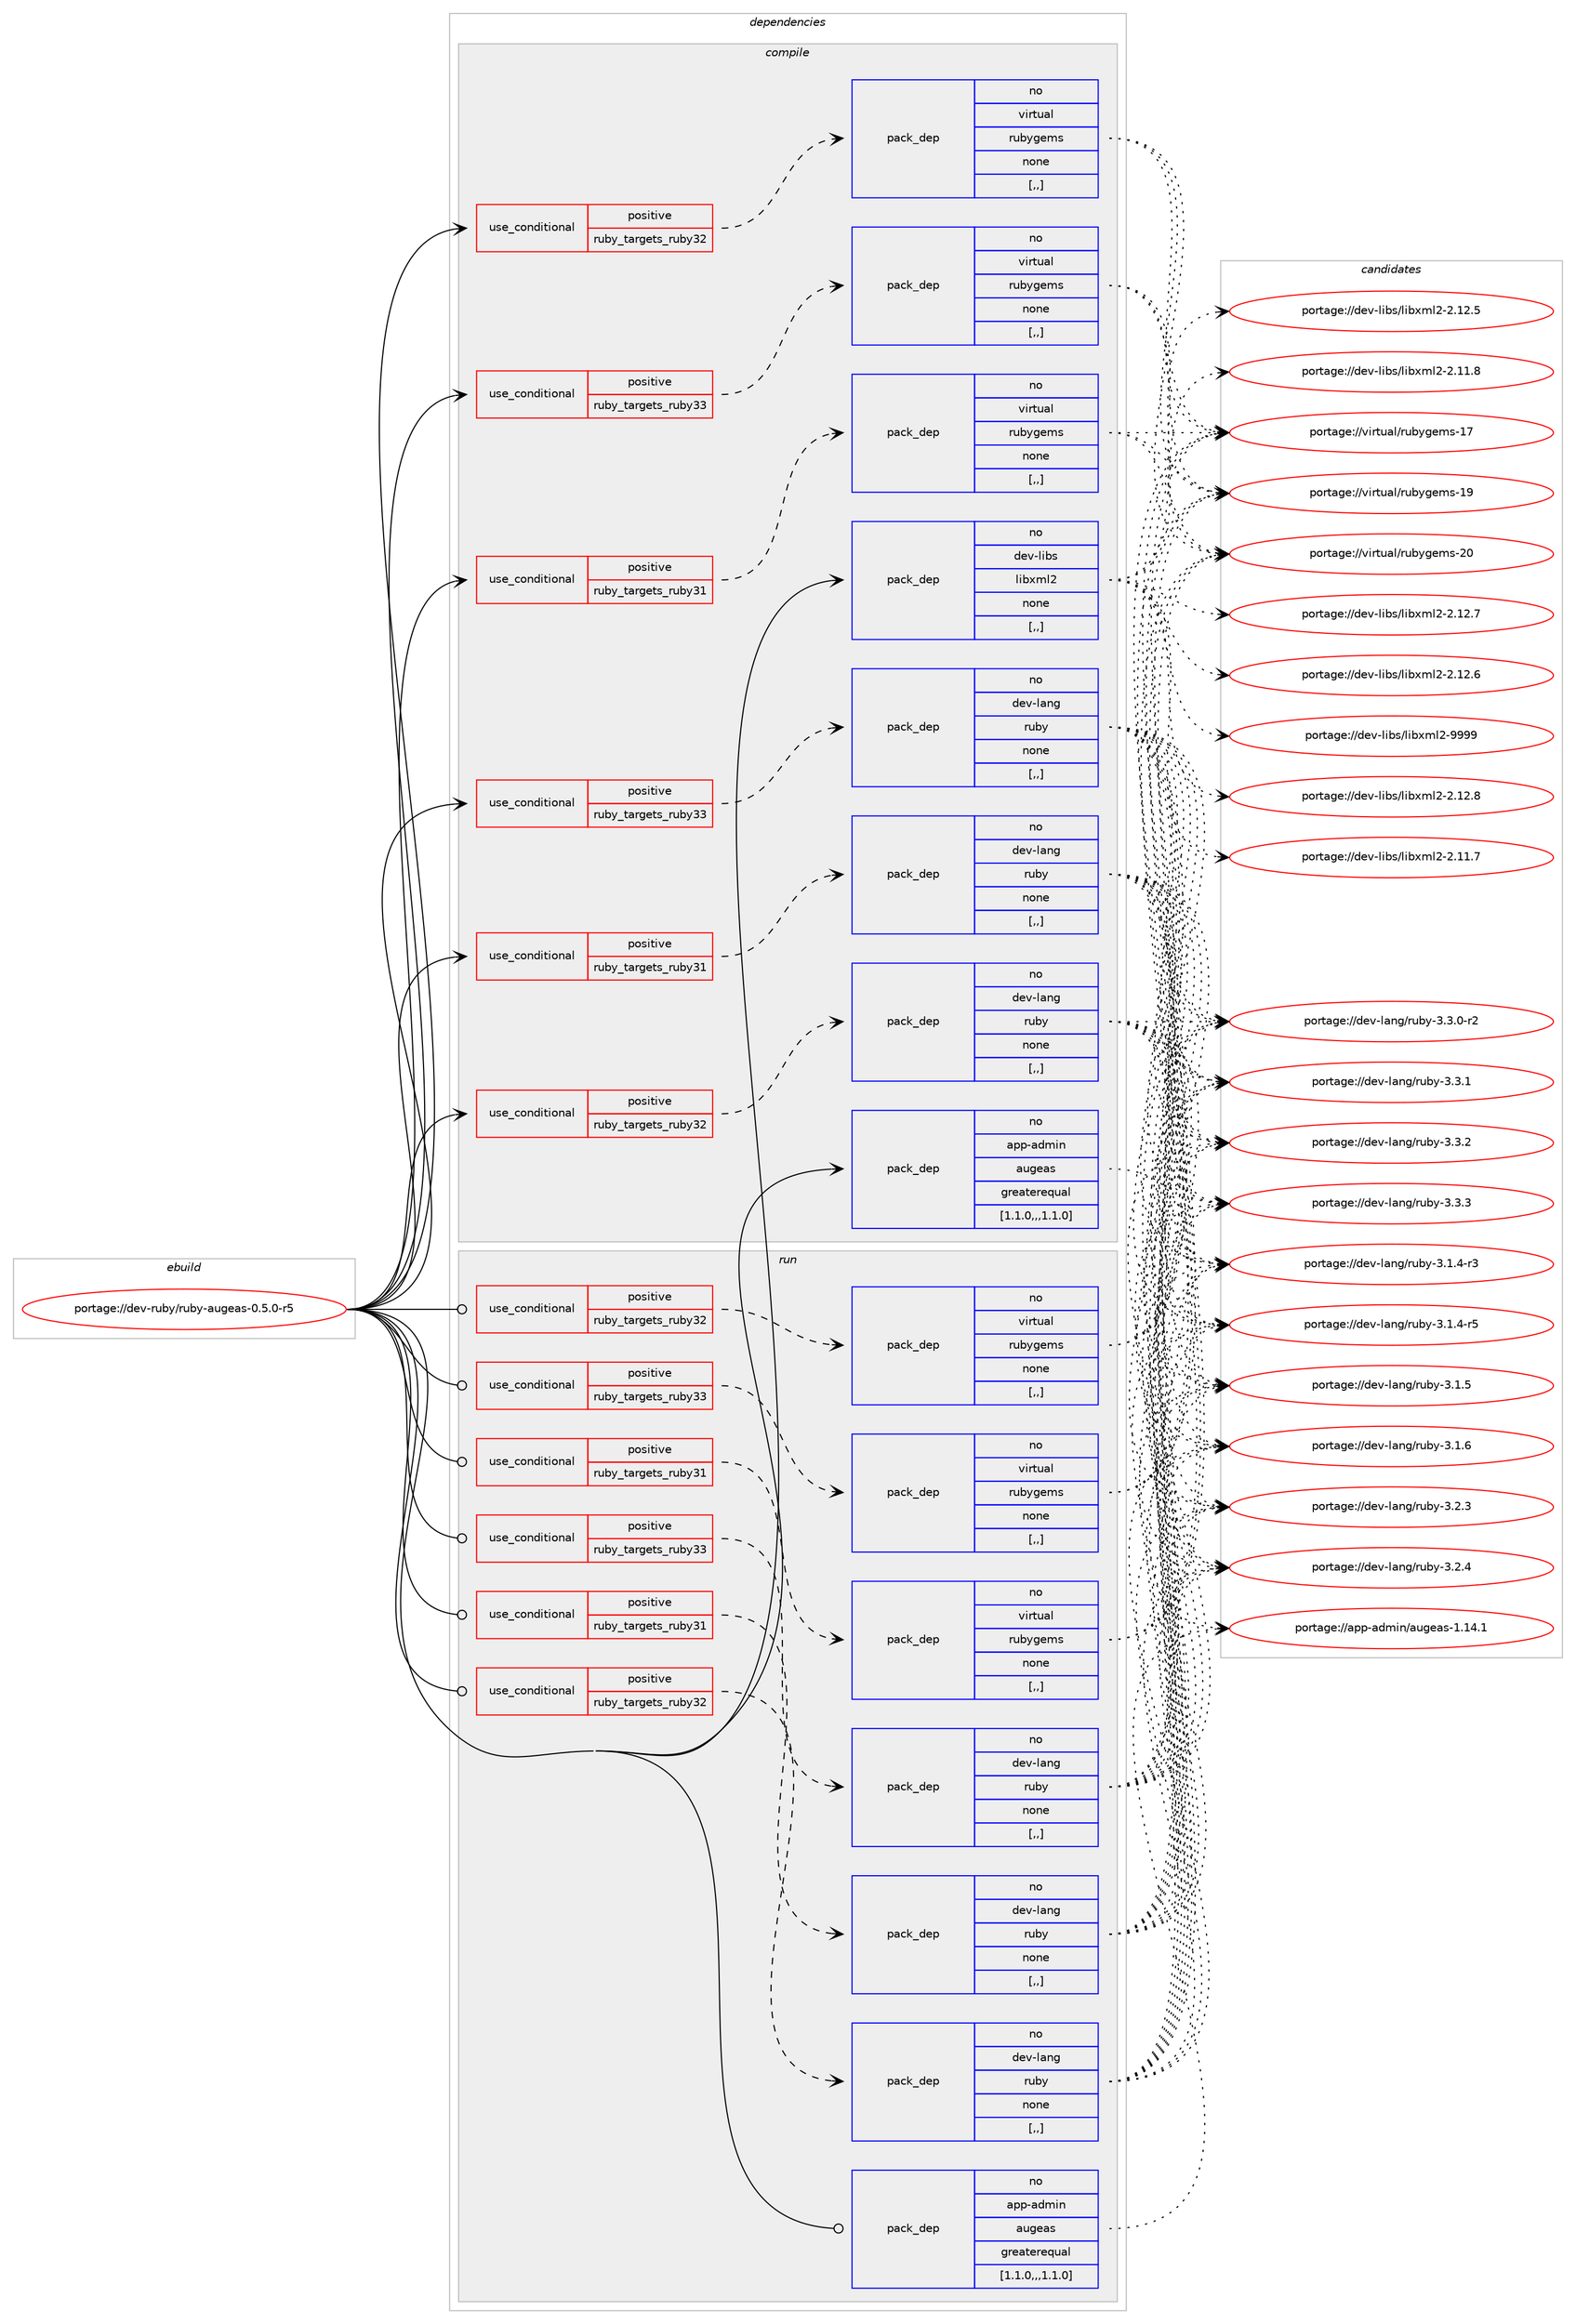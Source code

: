 digraph prolog {

# *************
# Graph options
# *************

newrank=true;
concentrate=true;
compound=true;
graph [rankdir=LR,fontname=Helvetica,fontsize=10,ranksep=1.5];#, ranksep=2.5, nodesep=0.2];
edge  [arrowhead=vee];
node  [fontname=Helvetica,fontsize=10];

# **********
# The ebuild
# **********

subgraph cluster_leftcol {
color=gray;
rank=same;
label=<<i>ebuild</i>>;
id [label="portage://dev-ruby/ruby-augeas-0.5.0-r5", color=red, width=4, href="../dev-ruby/ruby-augeas-0.5.0-r5.svg"];
}

# ****************
# The dependencies
# ****************

subgraph cluster_midcol {
color=gray;
label=<<i>dependencies</i>>;
subgraph cluster_compile {
fillcolor="#eeeeee";
style=filled;
label=<<i>compile</i>>;
subgraph cond53916 {
dependency196229 [label=<<TABLE BORDER="0" CELLBORDER="1" CELLSPACING="0" CELLPADDING="4"><TR><TD ROWSPAN="3" CELLPADDING="10">use_conditional</TD></TR><TR><TD>positive</TD></TR><TR><TD>ruby_targets_ruby31</TD></TR></TABLE>>, shape=none, color=red];
subgraph pack140946 {
dependency196230 [label=<<TABLE BORDER="0" CELLBORDER="1" CELLSPACING="0" CELLPADDING="4" WIDTH="220"><TR><TD ROWSPAN="6" CELLPADDING="30">pack_dep</TD></TR><TR><TD WIDTH="110">no</TD></TR><TR><TD>dev-lang</TD></TR><TR><TD>ruby</TD></TR><TR><TD>none</TD></TR><TR><TD>[,,]</TD></TR></TABLE>>, shape=none, color=blue];
}
dependency196229:e -> dependency196230:w [weight=20,style="dashed",arrowhead="vee"];
}
id:e -> dependency196229:w [weight=20,style="solid",arrowhead="vee"];
subgraph cond53917 {
dependency196231 [label=<<TABLE BORDER="0" CELLBORDER="1" CELLSPACING="0" CELLPADDING="4"><TR><TD ROWSPAN="3" CELLPADDING="10">use_conditional</TD></TR><TR><TD>positive</TD></TR><TR><TD>ruby_targets_ruby31</TD></TR></TABLE>>, shape=none, color=red];
subgraph pack140947 {
dependency196232 [label=<<TABLE BORDER="0" CELLBORDER="1" CELLSPACING="0" CELLPADDING="4" WIDTH="220"><TR><TD ROWSPAN="6" CELLPADDING="30">pack_dep</TD></TR><TR><TD WIDTH="110">no</TD></TR><TR><TD>virtual</TD></TR><TR><TD>rubygems</TD></TR><TR><TD>none</TD></TR><TR><TD>[,,]</TD></TR></TABLE>>, shape=none, color=blue];
}
dependency196231:e -> dependency196232:w [weight=20,style="dashed",arrowhead="vee"];
}
id:e -> dependency196231:w [weight=20,style="solid",arrowhead="vee"];
subgraph cond53918 {
dependency196233 [label=<<TABLE BORDER="0" CELLBORDER="1" CELLSPACING="0" CELLPADDING="4"><TR><TD ROWSPAN="3" CELLPADDING="10">use_conditional</TD></TR><TR><TD>positive</TD></TR><TR><TD>ruby_targets_ruby32</TD></TR></TABLE>>, shape=none, color=red];
subgraph pack140948 {
dependency196234 [label=<<TABLE BORDER="0" CELLBORDER="1" CELLSPACING="0" CELLPADDING="4" WIDTH="220"><TR><TD ROWSPAN="6" CELLPADDING="30">pack_dep</TD></TR><TR><TD WIDTH="110">no</TD></TR><TR><TD>dev-lang</TD></TR><TR><TD>ruby</TD></TR><TR><TD>none</TD></TR><TR><TD>[,,]</TD></TR></TABLE>>, shape=none, color=blue];
}
dependency196233:e -> dependency196234:w [weight=20,style="dashed",arrowhead="vee"];
}
id:e -> dependency196233:w [weight=20,style="solid",arrowhead="vee"];
subgraph cond53919 {
dependency196235 [label=<<TABLE BORDER="0" CELLBORDER="1" CELLSPACING="0" CELLPADDING="4"><TR><TD ROWSPAN="3" CELLPADDING="10">use_conditional</TD></TR><TR><TD>positive</TD></TR><TR><TD>ruby_targets_ruby32</TD></TR></TABLE>>, shape=none, color=red];
subgraph pack140949 {
dependency196236 [label=<<TABLE BORDER="0" CELLBORDER="1" CELLSPACING="0" CELLPADDING="4" WIDTH="220"><TR><TD ROWSPAN="6" CELLPADDING="30">pack_dep</TD></TR><TR><TD WIDTH="110">no</TD></TR><TR><TD>virtual</TD></TR><TR><TD>rubygems</TD></TR><TR><TD>none</TD></TR><TR><TD>[,,]</TD></TR></TABLE>>, shape=none, color=blue];
}
dependency196235:e -> dependency196236:w [weight=20,style="dashed",arrowhead="vee"];
}
id:e -> dependency196235:w [weight=20,style="solid",arrowhead="vee"];
subgraph cond53920 {
dependency196237 [label=<<TABLE BORDER="0" CELLBORDER="1" CELLSPACING="0" CELLPADDING="4"><TR><TD ROWSPAN="3" CELLPADDING="10">use_conditional</TD></TR><TR><TD>positive</TD></TR><TR><TD>ruby_targets_ruby33</TD></TR></TABLE>>, shape=none, color=red];
subgraph pack140950 {
dependency196238 [label=<<TABLE BORDER="0" CELLBORDER="1" CELLSPACING="0" CELLPADDING="4" WIDTH="220"><TR><TD ROWSPAN="6" CELLPADDING="30">pack_dep</TD></TR><TR><TD WIDTH="110">no</TD></TR><TR><TD>dev-lang</TD></TR><TR><TD>ruby</TD></TR><TR><TD>none</TD></TR><TR><TD>[,,]</TD></TR></TABLE>>, shape=none, color=blue];
}
dependency196237:e -> dependency196238:w [weight=20,style="dashed",arrowhead="vee"];
}
id:e -> dependency196237:w [weight=20,style="solid",arrowhead="vee"];
subgraph cond53921 {
dependency196239 [label=<<TABLE BORDER="0" CELLBORDER="1" CELLSPACING="0" CELLPADDING="4"><TR><TD ROWSPAN="3" CELLPADDING="10">use_conditional</TD></TR><TR><TD>positive</TD></TR><TR><TD>ruby_targets_ruby33</TD></TR></TABLE>>, shape=none, color=red];
subgraph pack140951 {
dependency196240 [label=<<TABLE BORDER="0" CELLBORDER="1" CELLSPACING="0" CELLPADDING="4" WIDTH="220"><TR><TD ROWSPAN="6" CELLPADDING="30">pack_dep</TD></TR><TR><TD WIDTH="110">no</TD></TR><TR><TD>virtual</TD></TR><TR><TD>rubygems</TD></TR><TR><TD>none</TD></TR><TR><TD>[,,]</TD></TR></TABLE>>, shape=none, color=blue];
}
dependency196239:e -> dependency196240:w [weight=20,style="dashed",arrowhead="vee"];
}
id:e -> dependency196239:w [weight=20,style="solid",arrowhead="vee"];
subgraph pack140952 {
dependency196241 [label=<<TABLE BORDER="0" CELLBORDER="1" CELLSPACING="0" CELLPADDING="4" WIDTH="220"><TR><TD ROWSPAN="6" CELLPADDING="30">pack_dep</TD></TR><TR><TD WIDTH="110">no</TD></TR><TR><TD>app-admin</TD></TR><TR><TD>augeas</TD></TR><TR><TD>greaterequal</TD></TR><TR><TD>[1.1.0,,,1.1.0]</TD></TR></TABLE>>, shape=none, color=blue];
}
id:e -> dependency196241:w [weight=20,style="solid",arrowhead="vee"];
subgraph pack140953 {
dependency196242 [label=<<TABLE BORDER="0" CELLBORDER="1" CELLSPACING="0" CELLPADDING="4" WIDTH="220"><TR><TD ROWSPAN="6" CELLPADDING="30">pack_dep</TD></TR><TR><TD WIDTH="110">no</TD></TR><TR><TD>dev-libs</TD></TR><TR><TD>libxml2</TD></TR><TR><TD>none</TD></TR><TR><TD>[,,]</TD></TR></TABLE>>, shape=none, color=blue];
}
id:e -> dependency196242:w [weight=20,style="solid",arrowhead="vee"];
}
subgraph cluster_compileandrun {
fillcolor="#eeeeee";
style=filled;
label=<<i>compile and run</i>>;
}
subgraph cluster_run {
fillcolor="#eeeeee";
style=filled;
label=<<i>run</i>>;
subgraph cond53922 {
dependency196243 [label=<<TABLE BORDER="0" CELLBORDER="1" CELLSPACING="0" CELLPADDING="4"><TR><TD ROWSPAN="3" CELLPADDING="10">use_conditional</TD></TR><TR><TD>positive</TD></TR><TR><TD>ruby_targets_ruby31</TD></TR></TABLE>>, shape=none, color=red];
subgraph pack140954 {
dependency196244 [label=<<TABLE BORDER="0" CELLBORDER="1" CELLSPACING="0" CELLPADDING="4" WIDTH="220"><TR><TD ROWSPAN="6" CELLPADDING="30">pack_dep</TD></TR><TR><TD WIDTH="110">no</TD></TR><TR><TD>dev-lang</TD></TR><TR><TD>ruby</TD></TR><TR><TD>none</TD></TR><TR><TD>[,,]</TD></TR></TABLE>>, shape=none, color=blue];
}
dependency196243:e -> dependency196244:w [weight=20,style="dashed",arrowhead="vee"];
}
id:e -> dependency196243:w [weight=20,style="solid",arrowhead="odot"];
subgraph cond53923 {
dependency196245 [label=<<TABLE BORDER="0" CELLBORDER="1" CELLSPACING="0" CELLPADDING="4"><TR><TD ROWSPAN="3" CELLPADDING="10">use_conditional</TD></TR><TR><TD>positive</TD></TR><TR><TD>ruby_targets_ruby31</TD></TR></TABLE>>, shape=none, color=red];
subgraph pack140955 {
dependency196246 [label=<<TABLE BORDER="0" CELLBORDER="1" CELLSPACING="0" CELLPADDING="4" WIDTH="220"><TR><TD ROWSPAN="6" CELLPADDING="30">pack_dep</TD></TR><TR><TD WIDTH="110">no</TD></TR><TR><TD>virtual</TD></TR><TR><TD>rubygems</TD></TR><TR><TD>none</TD></TR><TR><TD>[,,]</TD></TR></TABLE>>, shape=none, color=blue];
}
dependency196245:e -> dependency196246:w [weight=20,style="dashed",arrowhead="vee"];
}
id:e -> dependency196245:w [weight=20,style="solid",arrowhead="odot"];
subgraph cond53924 {
dependency196247 [label=<<TABLE BORDER="0" CELLBORDER="1" CELLSPACING="0" CELLPADDING="4"><TR><TD ROWSPAN="3" CELLPADDING="10">use_conditional</TD></TR><TR><TD>positive</TD></TR><TR><TD>ruby_targets_ruby32</TD></TR></TABLE>>, shape=none, color=red];
subgraph pack140956 {
dependency196248 [label=<<TABLE BORDER="0" CELLBORDER="1" CELLSPACING="0" CELLPADDING="4" WIDTH="220"><TR><TD ROWSPAN="6" CELLPADDING="30">pack_dep</TD></TR><TR><TD WIDTH="110">no</TD></TR><TR><TD>dev-lang</TD></TR><TR><TD>ruby</TD></TR><TR><TD>none</TD></TR><TR><TD>[,,]</TD></TR></TABLE>>, shape=none, color=blue];
}
dependency196247:e -> dependency196248:w [weight=20,style="dashed",arrowhead="vee"];
}
id:e -> dependency196247:w [weight=20,style="solid",arrowhead="odot"];
subgraph cond53925 {
dependency196249 [label=<<TABLE BORDER="0" CELLBORDER="1" CELLSPACING="0" CELLPADDING="4"><TR><TD ROWSPAN="3" CELLPADDING="10">use_conditional</TD></TR><TR><TD>positive</TD></TR><TR><TD>ruby_targets_ruby32</TD></TR></TABLE>>, shape=none, color=red];
subgraph pack140957 {
dependency196250 [label=<<TABLE BORDER="0" CELLBORDER="1" CELLSPACING="0" CELLPADDING="4" WIDTH="220"><TR><TD ROWSPAN="6" CELLPADDING="30">pack_dep</TD></TR><TR><TD WIDTH="110">no</TD></TR><TR><TD>virtual</TD></TR><TR><TD>rubygems</TD></TR><TR><TD>none</TD></TR><TR><TD>[,,]</TD></TR></TABLE>>, shape=none, color=blue];
}
dependency196249:e -> dependency196250:w [weight=20,style="dashed",arrowhead="vee"];
}
id:e -> dependency196249:w [weight=20,style="solid",arrowhead="odot"];
subgraph cond53926 {
dependency196251 [label=<<TABLE BORDER="0" CELLBORDER="1" CELLSPACING="0" CELLPADDING="4"><TR><TD ROWSPAN="3" CELLPADDING="10">use_conditional</TD></TR><TR><TD>positive</TD></TR><TR><TD>ruby_targets_ruby33</TD></TR></TABLE>>, shape=none, color=red];
subgraph pack140958 {
dependency196252 [label=<<TABLE BORDER="0" CELLBORDER="1" CELLSPACING="0" CELLPADDING="4" WIDTH="220"><TR><TD ROWSPAN="6" CELLPADDING="30">pack_dep</TD></TR><TR><TD WIDTH="110">no</TD></TR><TR><TD>dev-lang</TD></TR><TR><TD>ruby</TD></TR><TR><TD>none</TD></TR><TR><TD>[,,]</TD></TR></TABLE>>, shape=none, color=blue];
}
dependency196251:e -> dependency196252:w [weight=20,style="dashed",arrowhead="vee"];
}
id:e -> dependency196251:w [weight=20,style="solid",arrowhead="odot"];
subgraph cond53927 {
dependency196253 [label=<<TABLE BORDER="0" CELLBORDER="1" CELLSPACING="0" CELLPADDING="4"><TR><TD ROWSPAN="3" CELLPADDING="10">use_conditional</TD></TR><TR><TD>positive</TD></TR><TR><TD>ruby_targets_ruby33</TD></TR></TABLE>>, shape=none, color=red];
subgraph pack140959 {
dependency196254 [label=<<TABLE BORDER="0" CELLBORDER="1" CELLSPACING="0" CELLPADDING="4" WIDTH="220"><TR><TD ROWSPAN="6" CELLPADDING="30">pack_dep</TD></TR><TR><TD WIDTH="110">no</TD></TR><TR><TD>virtual</TD></TR><TR><TD>rubygems</TD></TR><TR><TD>none</TD></TR><TR><TD>[,,]</TD></TR></TABLE>>, shape=none, color=blue];
}
dependency196253:e -> dependency196254:w [weight=20,style="dashed",arrowhead="vee"];
}
id:e -> dependency196253:w [weight=20,style="solid",arrowhead="odot"];
subgraph pack140960 {
dependency196255 [label=<<TABLE BORDER="0" CELLBORDER="1" CELLSPACING="0" CELLPADDING="4" WIDTH="220"><TR><TD ROWSPAN="6" CELLPADDING="30">pack_dep</TD></TR><TR><TD WIDTH="110">no</TD></TR><TR><TD>app-admin</TD></TR><TR><TD>augeas</TD></TR><TR><TD>greaterequal</TD></TR><TR><TD>[1.1.0,,,1.1.0]</TD></TR></TABLE>>, shape=none, color=blue];
}
id:e -> dependency196255:w [weight=20,style="solid",arrowhead="odot"];
}
}

# **************
# The candidates
# **************

subgraph cluster_choices {
rank=same;
color=gray;
label=<<i>candidates</i>>;

subgraph choice140946 {
color=black;
nodesep=1;
choice100101118451089711010347114117981214551464946524511451 [label="portage://dev-lang/ruby-3.1.4-r3", color=red, width=4,href="../dev-lang/ruby-3.1.4-r3.svg"];
choice100101118451089711010347114117981214551464946524511453 [label="portage://dev-lang/ruby-3.1.4-r5", color=red, width=4,href="../dev-lang/ruby-3.1.4-r5.svg"];
choice10010111845108971101034711411798121455146494653 [label="portage://dev-lang/ruby-3.1.5", color=red, width=4,href="../dev-lang/ruby-3.1.5.svg"];
choice10010111845108971101034711411798121455146494654 [label="portage://dev-lang/ruby-3.1.6", color=red, width=4,href="../dev-lang/ruby-3.1.6.svg"];
choice10010111845108971101034711411798121455146504651 [label="portage://dev-lang/ruby-3.2.3", color=red, width=4,href="../dev-lang/ruby-3.2.3.svg"];
choice10010111845108971101034711411798121455146504652 [label="portage://dev-lang/ruby-3.2.4", color=red, width=4,href="../dev-lang/ruby-3.2.4.svg"];
choice100101118451089711010347114117981214551465146484511450 [label="portage://dev-lang/ruby-3.3.0-r2", color=red, width=4,href="../dev-lang/ruby-3.3.0-r2.svg"];
choice10010111845108971101034711411798121455146514649 [label="portage://dev-lang/ruby-3.3.1", color=red, width=4,href="../dev-lang/ruby-3.3.1.svg"];
choice10010111845108971101034711411798121455146514650 [label="portage://dev-lang/ruby-3.3.2", color=red, width=4,href="../dev-lang/ruby-3.3.2.svg"];
choice10010111845108971101034711411798121455146514651 [label="portage://dev-lang/ruby-3.3.3", color=red, width=4,href="../dev-lang/ruby-3.3.3.svg"];
dependency196230:e -> choice100101118451089711010347114117981214551464946524511451:w [style=dotted,weight="100"];
dependency196230:e -> choice100101118451089711010347114117981214551464946524511453:w [style=dotted,weight="100"];
dependency196230:e -> choice10010111845108971101034711411798121455146494653:w [style=dotted,weight="100"];
dependency196230:e -> choice10010111845108971101034711411798121455146494654:w [style=dotted,weight="100"];
dependency196230:e -> choice10010111845108971101034711411798121455146504651:w [style=dotted,weight="100"];
dependency196230:e -> choice10010111845108971101034711411798121455146504652:w [style=dotted,weight="100"];
dependency196230:e -> choice100101118451089711010347114117981214551465146484511450:w [style=dotted,weight="100"];
dependency196230:e -> choice10010111845108971101034711411798121455146514649:w [style=dotted,weight="100"];
dependency196230:e -> choice10010111845108971101034711411798121455146514650:w [style=dotted,weight="100"];
dependency196230:e -> choice10010111845108971101034711411798121455146514651:w [style=dotted,weight="100"];
}
subgraph choice140947 {
color=black;
nodesep=1;
choice118105114116117971084711411798121103101109115454955 [label="portage://virtual/rubygems-17", color=red, width=4,href="../virtual/rubygems-17.svg"];
choice118105114116117971084711411798121103101109115454957 [label="portage://virtual/rubygems-19", color=red, width=4,href="../virtual/rubygems-19.svg"];
choice118105114116117971084711411798121103101109115455048 [label="portage://virtual/rubygems-20", color=red, width=4,href="../virtual/rubygems-20.svg"];
dependency196232:e -> choice118105114116117971084711411798121103101109115454955:w [style=dotted,weight="100"];
dependency196232:e -> choice118105114116117971084711411798121103101109115454957:w [style=dotted,weight="100"];
dependency196232:e -> choice118105114116117971084711411798121103101109115455048:w [style=dotted,weight="100"];
}
subgraph choice140948 {
color=black;
nodesep=1;
choice100101118451089711010347114117981214551464946524511451 [label="portage://dev-lang/ruby-3.1.4-r3", color=red, width=4,href="../dev-lang/ruby-3.1.4-r3.svg"];
choice100101118451089711010347114117981214551464946524511453 [label="portage://dev-lang/ruby-3.1.4-r5", color=red, width=4,href="../dev-lang/ruby-3.1.4-r5.svg"];
choice10010111845108971101034711411798121455146494653 [label="portage://dev-lang/ruby-3.1.5", color=red, width=4,href="../dev-lang/ruby-3.1.5.svg"];
choice10010111845108971101034711411798121455146494654 [label="portage://dev-lang/ruby-3.1.6", color=red, width=4,href="../dev-lang/ruby-3.1.6.svg"];
choice10010111845108971101034711411798121455146504651 [label="portage://dev-lang/ruby-3.2.3", color=red, width=4,href="../dev-lang/ruby-3.2.3.svg"];
choice10010111845108971101034711411798121455146504652 [label="portage://dev-lang/ruby-3.2.4", color=red, width=4,href="../dev-lang/ruby-3.2.4.svg"];
choice100101118451089711010347114117981214551465146484511450 [label="portage://dev-lang/ruby-3.3.0-r2", color=red, width=4,href="../dev-lang/ruby-3.3.0-r2.svg"];
choice10010111845108971101034711411798121455146514649 [label="portage://dev-lang/ruby-3.3.1", color=red, width=4,href="../dev-lang/ruby-3.3.1.svg"];
choice10010111845108971101034711411798121455146514650 [label="portage://dev-lang/ruby-3.3.2", color=red, width=4,href="../dev-lang/ruby-3.3.2.svg"];
choice10010111845108971101034711411798121455146514651 [label="portage://dev-lang/ruby-3.3.3", color=red, width=4,href="../dev-lang/ruby-3.3.3.svg"];
dependency196234:e -> choice100101118451089711010347114117981214551464946524511451:w [style=dotted,weight="100"];
dependency196234:e -> choice100101118451089711010347114117981214551464946524511453:w [style=dotted,weight="100"];
dependency196234:e -> choice10010111845108971101034711411798121455146494653:w [style=dotted,weight="100"];
dependency196234:e -> choice10010111845108971101034711411798121455146494654:w [style=dotted,weight="100"];
dependency196234:e -> choice10010111845108971101034711411798121455146504651:w [style=dotted,weight="100"];
dependency196234:e -> choice10010111845108971101034711411798121455146504652:w [style=dotted,weight="100"];
dependency196234:e -> choice100101118451089711010347114117981214551465146484511450:w [style=dotted,weight="100"];
dependency196234:e -> choice10010111845108971101034711411798121455146514649:w [style=dotted,weight="100"];
dependency196234:e -> choice10010111845108971101034711411798121455146514650:w [style=dotted,weight="100"];
dependency196234:e -> choice10010111845108971101034711411798121455146514651:w [style=dotted,weight="100"];
}
subgraph choice140949 {
color=black;
nodesep=1;
choice118105114116117971084711411798121103101109115454955 [label="portage://virtual/rubygems-17", color=red, width=4,href="../virtual/rubygems-17.svg"];
choice118105114116117971084711411798121103101109115454957 [label="portage://virtual/rubygems-19", color=red, width=4,href="../virtual/rubygems-19.svg"];
choice118105114116117971084711411798121103101109115455048 [label="portage://virtual/rubygems-20", color=red, width=4,href="../virtual/rubygems-20.svg"];
dependency196236:e -> choice118105114116117971084711411798121103101109115454955:w [style=dotted,weight="100"];
dependency196236:e -> choice118105114116117971084711411798121103101109115454957:w [style=dotted,weight="100"];
dependency196236:e -> choice118105114116117971084711411798121103101109115455048:w [style=dotted,weight="100"];
}
subgraph choice140950 {
color=black;
nodesep=1;
choice100101118451089711010347114117981214551464946524511451 [label="portage://dev-lang/ruby-3.1.4-r3", color=red, width=4,href="../dev-lang/ruby-3.1.4-r3.svg"];
choice100101118451089711010347114117981214551464946524511453 [label="portage://dev-lang/ruby-3.1.4-r5", color=red, width=4,href="../dev-lang/ruby-3.1.4-r5.svg"];
choice10010111845108971101034711411798121455146494653 [label="portage://dev-lang/ruby-3.1.5", color=red, width=4,href="../dev-lang/ruby-3.1.5.svg"];
choice10010111845108971101034711411798121455146494654 [label="portage://dev-lang/ruby-3.1.6", color=red, width=4,href="../dev-lang/ruby-3.1.6.svg"];
choice10010111845108971101034711411798121455146504651 [label="portage://dev-lang/ruby-3.2.3", color=red, width=4,href="../dev-lang/ruby-3.2.3.svg"];
choice10010111845108971101034711411798121455146504652 [label="portage://dev-lang/ruby-3.2.4", color=red, width=4,href="../dev-lang/ruby-3.2.4.svg"];
choice100101118451089711010347114117981214551465146484511450 [label="portage://dev-lang/ruby-3.3.0-r2", color=red, width=4,href="../dev-lang/ruby-3.3.0-r2.svg"];
choice10010111845108971101034711411798121455146514649 [label="portage://dev-lang/ruby-3.3.1", color=red, width=4,href="../dev-lang/ruby-3.3.1.svg"];
choice10010111845108971101034711411798121455146514650 [label="portage://dev-lang/ruby-3.3.2", color=red, width=4,href="../dev-lang/ruby-3.3.2.svg"];
choice10010111845108971101034711411798121455146514651 [label="portage://dev-lang/ruby-3.3.3", color=red, width=4,href="../dev-lang/ruby-3.3.3.svg"];
dependency196238:e -> choice100101118451089711010347114117981214551464946524511451:w [style=dotted,weight="100"];
dependency196238:e -> choice100101118451089711010347114117981214551464946524511453:w [style=dotted,weight="100"];
dependency196238:e -> choice10010111845108971101034711411798121455146494653:w [style=dotted,weight="100"];
dependency196238:e -> choice10010111845108971101034711411798121455146494654:w [style=dotted,weight="100"];
dependency196238:e -> choice10010111845108971101034711411798121455146504651:w [style=dotted,weight="100"];
dependency196238:e -> choice10010111845108971101034711411798121455146504652:w [style=dotted,weight="100"];
dependency196238:e -> choice100101118451089711010347114117981214551465146484511450:w [style=dotted,weight="100"];
dependency196238:e -> choice10010111845108971101034711411798121455146514649:w [style=dotted,weight="100"];
dependency196238:e -> choice10010111845108971101034711411798121455146514650:w [style=dotted,weight="100"];
dependency196238:e -> choice10010111845108971101034711411798121455146514651:w [style=dotted,weight="100"];
}
subgraph choice140951 {
color=black;
nodesep=1;
choice118105114116117971084711411798121103101109115454955 [label="portage://virtual/rubygems-17", color=red, width=4,href="../virtual/rubygems-17.svg"];
choice118105114116117971084711411798121103101109115454957 [label="portage://virtual/rubygems-19", color=red, width=4,href="../virtual/rubygems-19.svg"];
choice118105114116117971084711411798121103101109115455048 [label="portage://virtual/rubygems-20", color=red, width=4,href="../virtual/rubygems-20.svg"];
dependency196240:e -> choice118105114116117971084711411798121103101109115454955:w [style=dotted,weight="100"];
dependency196240:e -> choice118105114116117971084711411798121103101109115454957:w [style=dotted,weight="100"];
dependency196240:e -> choice118105114116117971084711411798121103101109115455048:w [style=dotted,weight="100"];
}
subgraph choice140952 {
color=black;
nodesep=1;
choice97112112459710010910511047971171031019711545494649524649 [label="portage://app-admin/augeas-1.14.1", color=red, width=4,href="../app-admin/augeas-1.14.1.svg"];
dependency196241:e -> choice97112112459710010910511047971171031019711545494649524649:w [style=dotted,weight="100"];
}
subgraph choice140953 {
color=black;
nodesep=1;
choice100101118451081059811547108105981201091085045504649494655 [label="portage://dev-libs/libxml2-2.11.7", color=red, width=4,href="../dev-libs/libxml2-2.11.7.svg"];
choice100101118451081059811547108105981201091085045504649494656 [label="portage://dev-libs/libxml2-2.11.8", color=red, width=4,href="../dev-libs/libxml2-2.11.8.svg"];
choice100101118451081059811547108105981201091085045504649504653 [label="portage://dev-libs/libxml2-2.12.5", color=red, width=4,href="../dev-libs/libxml2-2.12.5.svg"];
choice100101118451081059811547108105981201091085045504649504654 [label="portage://dev-libs/libxml2-2.12.6", color=red, width=4,href="../dev-libs/libxml2-2.12.6.svg"];
choice100101118451081059811547108105981201091085045504649504655 [label="portage://dev-libs/libxml2-2.12.7", color=red, width=4,href="../dev-libs/libxml2-2.12.7.svg"];
choice100101118451081059811547108105981201091085045504649504656 [label="portage://dev-libs/libxml2-2.12.8", color=red, width=4,href="../dev-libs/libxml2-2.12.8.svg"];
choice10010111845108105981154710810598120109108504557575757 [label="portage://dev-libs/libxml2-9999", color=red, width=4,href="../dev-libs/libxml2-9999.svg"];
dependency196242:e -> choice100101118451081059811547108105981201091085045504649494655:w [style=dotted,weight="100"];
dependency196242:e -> choice100101118451081059811547108105981201091085045504649494656:w [style=dotted,weight="100"];
dependency196242:e -> choice100101118451081059811547108105981201091085045504649504653:w [style=dotted,weight="100"];
dependency196242:e -> choice100101118451081059811547108105981201091085045504649504654:w [style=dotted,weight="100"];
dependency196242:e -> choice100101118451081059811547108105981201091085045504649504655:w [style=dotted,weight="100"];
dependency196242:e -> choice100101118451081059811547108105981201091085045504649504656:w [style=dotted,weight="100"];
dependency196242:e -> choice10010111845108105981154710810598120109108504557575757:w [style=dotted,weight="100"];
}
subgraph choice140954 {
color=black;
nodesep=1;
choice100101118451089711010347114117981214551464946524511451 [label="portage://dev-lang/ruby-3.1.4-r3", color=red, width=4,href="../dev-lang/ruby-3.1.4-r3.svg"];
choice100101118451089711010347114117981214551464946524511453 [label="portage://dev-lang/ruby-3.1.4-r5", color=red, width=4,href="../dev-lang/ruby-3.1.4-r5.svg"];
choice10010111845108971101034711411798121455146494653 [label="portage://dev-lang/ruby-3.1.5", color=red, width=4,href="../dev-lang/ruby-3.1.5.svg"];
choice10010111845108971101034711411798121455146494654 [label="portage://dev-lang/ruby-3.1.6", color=red, width=4,href="../dev-lang/ruby-3.1.6.svg"];
choice10010111845108971101034711411798121455146504651 [label="portage://dev-lang/ruby-3.2.3", color=red, width=4,href="../dev-lang/ruby-3.2.3.svg"];
choice10010111845108971101034711411798121455146504652 [label="portage://dev-lang/ruby-3.2.4", color=red, width=4,href="../dev-lang/ruby-3.2.4.svg"];
choice100101118451089711010347114117981214551465146484511450 [label="portage://dev-lang/ruby-3.3.0-r2", color=red, width=4,href="../dev-lang/ruby-3.3.0-r2.svg"];
choice10010111845108971101034711411798121455146514649 [label="portage://dev-lang/ruby-3.3.1", color=red, width=4,href="../dev-lang/ruby-3.3.1.svg"];
choice10010111845108971101034711411798121455146514650 [label="portage://dev-lang/ruby-3.3.2", color=red, width=4,href="../dev-lang/ruby-3.3.2.svg"];
choice10010111845108971101034711411798121455146514651 [label="portage://dev-lang/ruby-3.3.3", color=red, width=4,href="../dev-lang/ruby-3.3.3.svg"];
dependency196244:e -> choice100101118451089711010347114117981214551464946524511451:w [style=dotted,weight="100"];
dependency196244:e -> choice100101118451089711010347114117981214551464946524511453:w [style=dotted,weight="100"];
dependency196244:e -> choice10010111845108971101034711411798121455146494653:w [style=dotted,weight="100"];
dependency196244:e -> choice10010111845108971101034711411798121455146494654:w [style=dotted,weight="100"];
dependency196244:e -> choice10010111845108971101034711411798121455146504651:w [style=dotted,weight="100"];
dependency196244:e -> choice10010111845108971101034711411798121455146504652:w [style=dotted,weight="100"];
dependency196244:e -> choice100101118451089711010347114117981214551465146484511450:w [style=dotted,weight="100"];
dependency196244:e -> choice10010111845108971101034711411798121455146514649:w [style=dotted,weight="100"];
dependency196244:e -> choice10010111845108971101034711411798121455146514650:w [style=dotted,weight="100"];
dependency196244:e -> choice10010111845108971101034711411798121455146514651:w [style=dotted,weight="100"];
}
subgraph choice140955 {
color=black;
nodesep=1;
choice118105114116117971084711411798121103101109115454955 [label="portage://virtual/rubygems-17", color=red, width=4,href="../virtual/rubygems-17.svg"];
choice118105114116117971084711411798121103101109115454957 [label="portage://virtual/rubygems-19", color=red, width=4,href="../virtual/rubygems-19.svg"];
choice118105114116117971084711411798121103101109115455048 [label="portage://virtual/rubygems-20", color=red, width=4,href="../virtual/rubygems-20.svg"];
dependency196246:e -> choice118105114116117971084711411798121103101109115454955:w [style=dotted,weight="100"];
dependency196246:e -> choice118105114116117971084711411798121103101109115454957:w [style=dotted,weight="100"];
dependency196246:e -> choice118105114116117971084711411798121103101109115455048:w [style=dotted,weight="100"];
}
subgraph choice140956 {
color=black;
nodesep=1;
choice100101118451089711010347114117981214551464946524511451 [label="portage://dev-lang/ruby-3.1.4-r3", color=red, width=4,href="../dev-lang/ruby-3.1.4-r3.svg"];
choice100101118451089711010347114117981214551464946524511453 [label="portage://dev-lang/ruby-3.1.4-r5", color=red, width=4,href="../dev-lang/ruby-3.1.4-r5.svg"];
choice10010111845108971101034711411798121455146494653 [label="portage://dev-lang/ruby-3.1.5", color=red, width=4,href="../dev-lang/ruby-3.1.5.svg"];
choice10010111845108971101034711411798121455146494654 [label="portage://dev-lang/ruby-3.1.6", color=red, width=4,href="../dev-lang/ruby-3.1.6.svg"];
choice10010111845108971101034711411798121455146504651 [label="portage://dev-lang/ruby-3.2.3", color=red, width=4,href="../dev-lang/ruby-3.2.3.svg"];
choice10010111845108971101034711411798121455146504652 [label="portage://dev-lang/ruby-3.2.4", color=red, width=4,href="../dev-lang/ruby-3.2.4.svg"];
choice100101118451089711010347114117981214551465146484511450 [label="portage://dev-lang/ruby-3.3.0-r2", color=red, width=4,href="../dev-lang/ruby-3.3.0-r2.svg"];
choice10010111845108971101034711411798121455146514649 [label="portage://dev-lang/ruby-3.3.1", color=red, width=4,href="../dev-lang/ruby-3.3.1.svg"];
choice10010111845108971101034711411798121455146514650 [label="portage://dev-lang/ruby-3.3.2", color=red, width=4,href="../dev-lang/ruby-3.3.2.svg"];
choice10010111845108971101034711411798121455146514651 [label="portage://dev-lang/ruby-3.3.3", color=red, width=4,href="../dev-lang/ruby-3.3.3.svg"];
dependency196248:e -> choice100101118451089711010347114117981214551464946524511451:w [style=dotted,weight="100"];
dependency196248:e -> choice100101118451089711010347114117981214551464946524511453:w [style=dotted,weight="100"];
dependency196248:e -> choice10010111845108971101034711411798121455146494653:w [style=dotted,weight="100"];
dependency196248:e -> choice10010111845108971101034711411798121455146494654:w [style=dotted,weight="100"];
dependency196248:e -> choice10010111845108971101034711411798121455146504651:w [style=dotted,weight="100"];
dependency196248:e -> choice10010111845108971101034711411798121455146504652:w [style=dotted,weight="100"];
dependency196248:e -> choice100101118451089711010347114117981214551465146484511450:w [style=dotted,weight="100"];
dependency196248:e -> choice10010111845108971101034711411798121455146514649:w [style=dotted,weight="100"];
dependency196248:e -> choice10010111845108971101034711411798121455146514650:w [style=dotted,weight="100"];
dependency196248:e -> choice10010111845108971101034711411798121455146514651:w [style=dotted,weight="100"];
}
subgraph choice140957 {
color=black;
nodesep=1;
choice118105114116117971084711411798121103101109115454955 [label="portage://virtual/rubygems-17", color=red, width=4,href="../virtual/rubygems-17.svg"];
choice118105114116117971084711411798121103101109115454957 [label="portage://virtual/rubygems-19", color=red, width=4,href="../virtual/rubygems-19.svg"];
choice118105114116117971084711411798121103101109115455048 [label="portage://virtual/rubygems-20", color=red, width=4,href="../virtual/rubygems-20.svg"];
dependency196250:e -> choice118105114116117971084711411798121103101109115454955:w [style=dotted,weight="100"];
dependency196250:e -> choice118105114116117971084711411798121103101109115454957:w [style=dotted,weight="100"];
dependency196250:e -> choice118105114116117971084711411798121103101109115455048:w [style=dotted,weight="100"];
}
subgraph choice140958 {
color=black;
nodesep=1;
choice100101118451089711010347114117981214551464946524511451 [label="portage://dev-lang/ruby-3.1.4-r3", color=red, width=4,href="../dev-lang/ruby-3.1.4-r3.svg"];
choice100101118451089711010347114117981214551464946524511453 [label="portage://dev-lang/ruby-3.1.4-r5", color=red, width=4,href="../dev-lang/ruby-3.1.4-r5.svg"];
choice10010111845108971101034711411798121455146494653 [label="portage://dev-lang/ruby-3.1.5", color=red, width=4,href="../dev-lang/ruby-3.1.5.svg"];
choice10010111845108971101034711411798121455146494654 [label="portage://dev-lang/ruby-3.1.6", color=red, width=4,href="../dev-lang/ruby-3.1.6.svg"];
choice10010111845108971101034711411798121455146504651 [label="portage://dev-lang/ruby-3.2.3", color=red, width=4,href="../dev-lang/ruby-3.2.3.svg"];
choice10010111845108971101034711411798121455146504652 [label="portage://dev-lang/ruby-3.2.4", color=red, width=4,href="../dev-lang/ruby-3.2.4.svg"];
choice100101118451089711010347114117981214551465146484511450 [label="portage://dev-lang/ruby-3.3.0-r2", color=red, width=4,href="../dev-lang/ruby-3.3.0-r2.svg"];
choice10010111845108971101034711411798121455146514649 [label="portage://dev-lang/ruby-3.3.1", color=red, width=4,href="../dev-lang/ruby-3.3.1.svg"];
choice10010111845108971101034711411798121455146514650 [label="portage://dev-lang/ruby-3.3.2", color=red, width=4,href="../dev-lang/ruby-3.3.2.svg"];
choice10010111845108971101034711411798121455146514651 [label="portage://dev-lang/ruby-3.3.3", color=red, width=4,href="../dev-lang/ruby-3.3.3.svg"];
dependency196252:e -> choice100101118451089711010347114117981214551464946524511451:w [style=dotted,weight="100"];
dependency196252:e -> choice100101118451089711010347114117981214551464946524511453:w [style=dotted,weight="100"];
dependency196252:e -> choice10010111845108971101034711411798121455146494653:w [style=dotted,weight="100"];
dependency196252:e -> choice10010111845108971101034711411798121455146494654:w [style=dotted,weight="100"];
dependency196252:e -> choice10010111845108971101034711411798121455146504651:w [style=dotted,weight="100"];
dependency196252:e -> choice10010111845108971101034711411798121455146504652:w [style=dotted,weight="100"];
dependency196252:e -> choice100101118451089711010347114117981214551465146484511450:w [style=dotted,weight="100"];
dependency196252:e -> choice10010111845108971101034711411798121455146514649:w [style=dotted,weight="100"];
dependency196252:e -> choice10010111845108971101034711411798121455146514650:w [style=dotted,weight="100"];
dependency196252:e -> choice10010111845108971101034711411798121455146514651:w [style=dotted,weight="100"];
}
subgraph choice140959 {
color=black;
nodesep=1;
choice118105114116117971084711411798121103101109115454955 [label="portage://virtual/rubygems-17", color=red, width=4,href="../virtual/rubygems-17.svg"];
choice118105114116117971084711411798121103101109115454957 [label="portage://virtual/rubygems-19", color=red, width=4,href="../virtual/rubygems-19.svg"];
choice118105114116117971084711411798121103101109115455048 [label="portage://virtual/rubygems-20", color=red, width=4,href="../virtual/rubygems-20.svg"];
dependency196254:e -> choice118105114116117971084711411798121103101109115454955:w [style=dotted,weight="100"];
dependency196254:e -> choice118105114116117971084711411798121103101109115454957:w [style=dotted,weight="100"];
dependency196254:e -> choice118105114116117971084711411798121103101109115455048:w [style=dotted,weight="100"];
}
subgraph choice140960 {
color=black;
nodesep=1;
choice97112112459710010910511047971171031019711545494649524649 [label="portage://app-admin/augeas-1.14.1", color=red, width=4,href="../app-admin/augeas-1.14.1.svg"];
dependency196255:e -> choice97112112459710010910511047971171031019711545494649524649:w [style=dotted,weight="100"];
}
}

}
